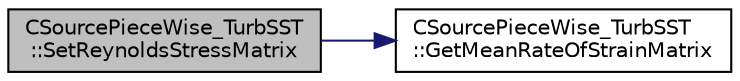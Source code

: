 digraph "CSourcePieceWise_TurbSST::SetReynoldsStressMatrix"
{
  edge [fontname="Helvetica",fontsize="10",labelfontname="Helvetica",labelfontsize="10"];
  node [fontname="Helvetica",fontsize="10",shape=record];
  rankdir="LR";
  Node40 [label="CSourcePieceWise_TurbSST\l::SetReynoldsStressMatrix",height=0.2,width=0.4,color="black", fillcolor="grey75", style="filled", fontcolor="black"];
  Node40 -> Node41 [color="midnightblue",fontsize="10",style="solid",fontname="Helvetica"];
  Node41 [label="CSourcePieceWise_TurbSST\l::GetMeanRateOfStrainMatrix",height=0.2,width=0.4,color="black", fillcolor="white", style="filled",URL="$class_c_source_piece_wise___turb_s_s_t.html#affda29b63304b35f910c54ed6eac8716",tooltip="Get the mean rate of strain matrix based on velocity gradients. "];
}
